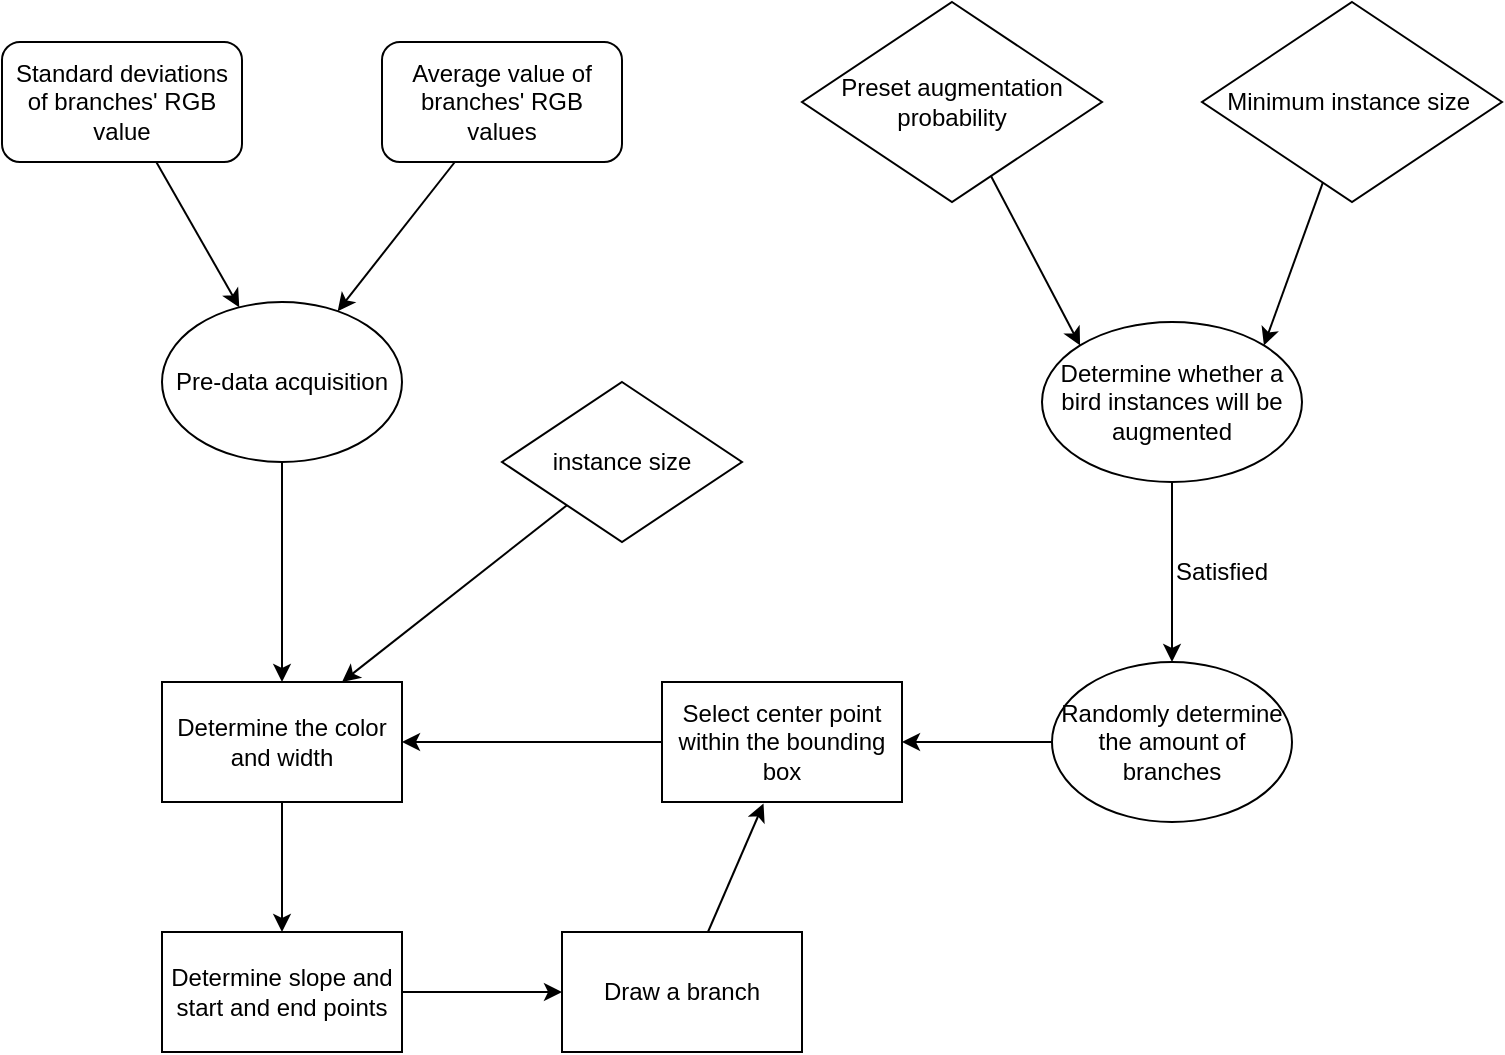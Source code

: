 <mxfile>
    <diagram id="2j5IIG_V6c0z1_aR94XR" name="第 1 页">
        <mxGraphModel dx="1002" dy="563" grid="1" gridSize="10" guides="1" tooltips="1" connect="1" arrows="1" fold="1" page="1" pageScale="1" pageWidth="827" pageHeight="1169" math="0" shadow="0">
            <root>
                <mxCell id="0"/>
                <mxCell id="1" parent="0"/>
                <mxCell id="2" value="Determine whether a bird instances will be augmented" style="ellipse;whiteSpace=wrap;html=1;" vertex="1" parent="1">
                    <mxGeometry x="570" y="220" width="130" height="80" as="geometry"/>
                </mxCell>
                <mxCell id="5" style="edgeStyle=none;html=1;entryX=0;entryY=0;entryDx=0;entryDy=0;" edge="1" parent="1" source="3" target="2">
                    <mxGeometry relative="1" as="geometry"/>
                </mxCell>
                <mxCell id="3" value="Preset augmentation probability" style="rhombus;whiteSpace=wrap;html=1;" vertex="1" parent="1">
                    <mxGeometry x="450" y="60" width="150" height="100" as="geometry"/>
                </mxCell>
                <mxCell id="8" style="edgeStyle=none;html=1;entryX=1;entryY=0;entryDx=0;entryDy=0;" edge="1" parent="1" source="7" target="2">
                    <mxGeometry relative="1" as="geometry"/>
                </mxCell>
                <mxCell id="7" value="Minimum instance size&amp;nbsp;" style="rhombus;whiteSpace=wrap;html=1;" vertex="1" parent="1">
                    <mxGeometry x="650" y="60" width="150" height="100" as="geometry"/>
                </mxCell>
                <mxCell id="21" style="edgeStyle=none;html=1;entryX=0.5;entryY=0;entryDx=0;entryDy=0;" edge="1" parent="1" source="9" target="19">
                    <mxGeometry relative="1" as="geometry"/>
                </mxCell>
                <mxCell id="9" value="Pre-data acquisition" style="ellipse;whiteSpace=wrap;html=1;" vertex="1" parent="1">
                    <mxGeometry x="130" y="210" width="120" height="80" as="geometry"/>
                </mxCell>
                <mxCell id="11" style="edgeStyle=none;html=1;" edge="1" parent="1" source="10" target="9">
                    <mxGeometry relative="1" as="geometry"/>
                </mxCell>
                <mxCell id="10" value="Standard deviations of branches' RGB value" style="rounded=1;whiteSpace=wrap;html=1;" vertex="1" parent="1">
                    <mxGeometry x="50" y="80" width="120" height="60" as="geometry"/>
                </mxCell>
                <mxCell id="13" style="edgeStyle=none;html=1;" edge="1" parent="1" source="12" target="9">
                    <mxGeometry relative="1" as="geometry"/>
                </mxCell>
                <mxCell id="12" value="Average value of branches' RGB values" style="rounded=1;whiteSpace=wrap;html=1;" vertex="1" parent="1">
                    <mxGeometry x="240" y="80" width="120" height="60" as="geometry"/>
                </mxCell>
                <mxCell id="14" value="" style="endArrow=classic;html=1;exitX=0.5;exitY=1;exitDx=0;exitDy=0;" edge="1" parent="1" source="2">
                    <mxGeometry width="50" height="50" relative="1" as="geometry">
                        <mxPoint x="630" y="370" as="sourcePoint"/>
                        <mxPoint x="635" y="390" as="targetPoint"/>
                    </mxGeometry>
                </mxCell>
                <mxCell id="15" value="Satisfied" style="text;html=1;strokeColor=none;fillColor=none;align=center;verticalAlign=middle;whiteSpace=wrap;rounded=0;" vertex="1" parent="1">
                    <mxGeometry x="630" y="330" width="60" height="30" as="geometry"/>
                </mxCell>
                <mxCell id="18" value="" style="edgeStyle=none;html=1;" edge="1" parent="1" source="16" target="17">
                    <mxGeometry relative="1" as="geometry"/>
                </mxCell>
                <mxCell id="16" value="Randomly determine&lt;br&gt;the amount of branches" style="ellipse;whiteSpace=wrap;html=1;" vertex="1" parent="1">
                    <mxGeometry x="575" y="390" width="120" height="80" as="geometry"/>
                </mxCell>
                <mxCell id="20" value="" style="edgeStyle=none;html=1;" edge="1" parent="1" source="17" target="19">
                    <mxGeometry relative="1" as="geometry"/>
                </mxCell>
                <mxCell id="17" value="Select center point within the bounding box" style="whiteSpace=wrap;html=1;" vertex="1" parent="1">
                    <mxGeometry x="380" y="400" width="120" height="60" as="geometry"/>
                </mxCell>
                <mxCell id="24" value="" style="edgeStyle=none;html=1;" edge="1" parent="1" source="19" target="23">
                    <mxGeometry relative="1" as="geometry"/>
                </mxCell>
                <mxCell id="19" value="Determine the color and width" style="whiteSpace=wrap;html=1;" vertex="1" parent="1">
                    <mxGeometry x="130" y="400" width="120" height="60" as="geometry"/>
                </mxCell>
                <mxCell id="26" value="" style="edgeStyle=none;html=1;" edge="1" parent="1" source="23" target="25">
                    <mxGeometry relative="1" as="geometry"/>
                </mxCell>
                <mxCell id="23" value="Determine slope and start and end points" style="whiteSpace=wrap;html=1;" vertex="1" parent="1">
                    <mxGeometry x="130" y="525" width="120" height="60" as="geometry"/>
                </mxCell>
                <mxCell id="30" style="edgeStyle=none;html=1;entryX=0.423;entryY=1.013;entryDx=0;entryDy=0;entryPerimeter=0;" edge="1" parent="1" source="25" target="17">
                    <mxGeometry relative="1" as="geometry"/>
                </mxCell>
                <mxCell id="25" value="Draw a branch" style="whiteSpace=wrap;html=1;" vertex="1" parent="1">
                    <mxGeometry x="330" y="525" width="120" height="60" as="geometry"/>
                </mxCell>
                <mxCell id="28" style="edgeStyle=none;html=1;entryX=0.75;entryY=0;entryDx=0;entryDy=0;" edge="1" parent="1" source="27" target="19">
                    <mxGeometry relative="1" as="geometry"/>
                </mxCell>
                <mxCell id="27" value="instance size" style="rhombus;whiteSpace=wrap;html=1;" vertex="1" parent="1">
                    <mxGeometry x="300" y="250" width="120" height="80" as="geometry"/>
                </mxCell>
            </root>
        </mxGraphModel>
    </diagram>
</mxfile>